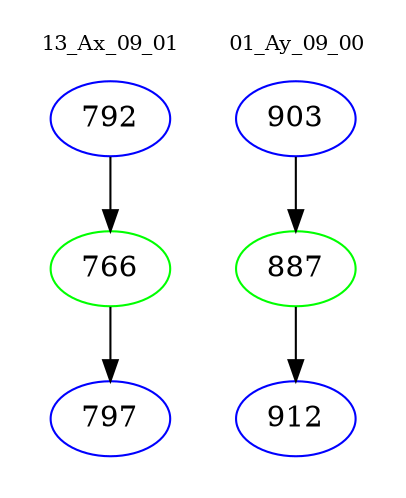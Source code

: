 digraph{
subgraph cluster_0 {
color = white
label = "13_Ax_09_01";
fontsize=10;
T0_792 [label="792", color="blue"]
T0_792 -> T0_766 [color="black"]
T0_766 [label="766", color="green"]
T0_766 -> T0_797 [color="black"]
T0_797 [label="797", color="blue"]
}
subgraph cluster_1 {
color = white
label = "01_Ay_09_00";
fontsize=10;
T1_903 [label="903", color="blue"]
T1_903 -> T1_887 [color="black"]
T1_887 [label="887", color="green"]
T1_887 -> T1_912 [color="black"]
T1_912 [label="912", color="blue"]
}
}

